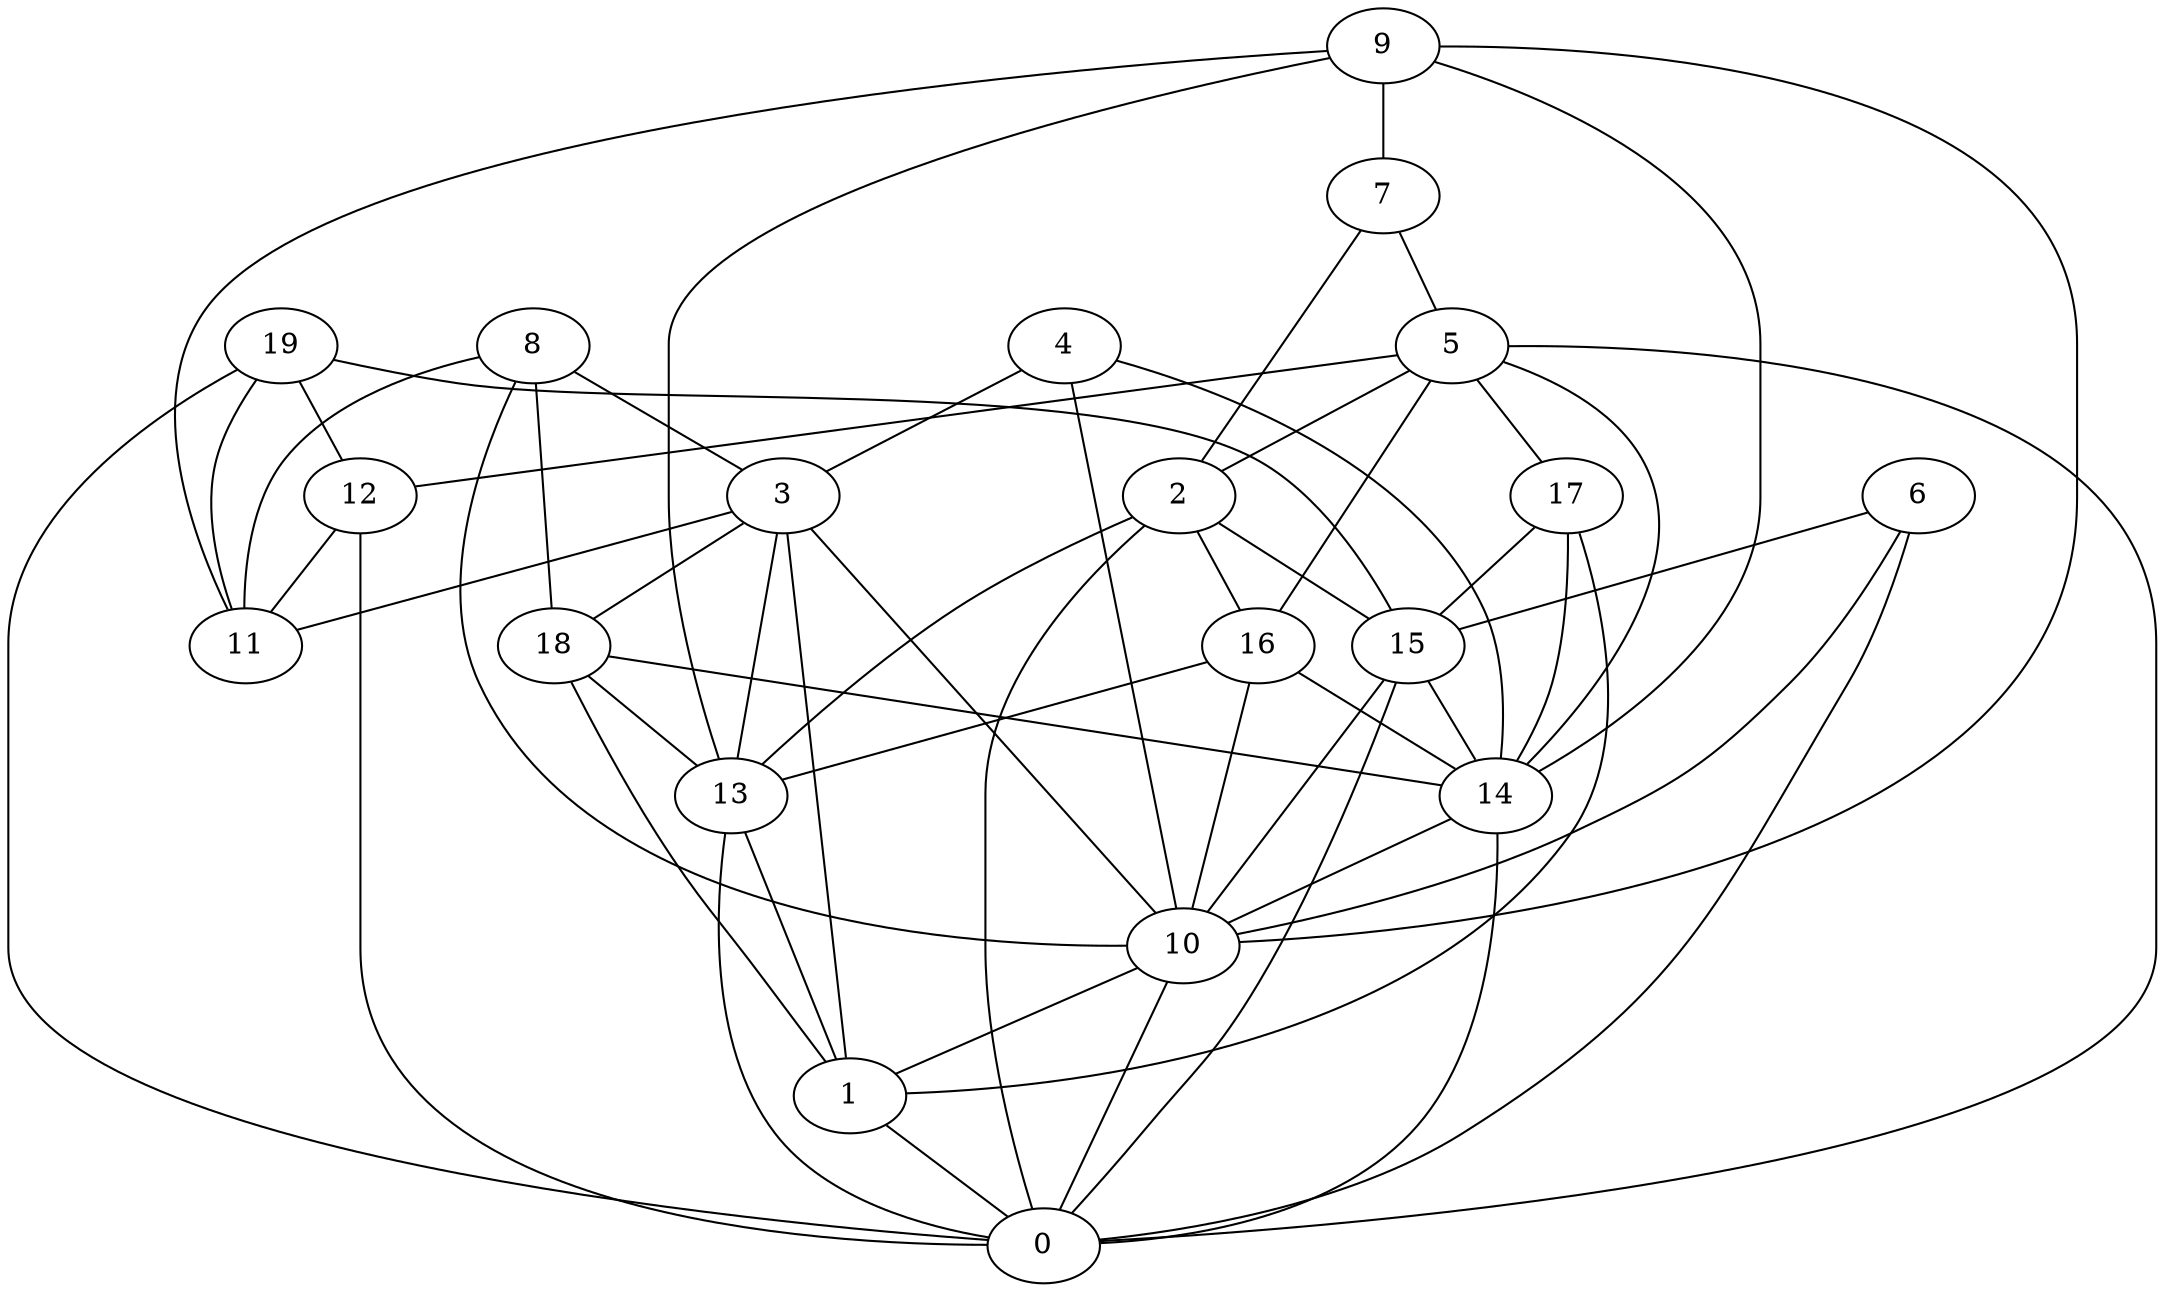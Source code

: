 digraph GG_graph {

subgraph G_graph {
edge [color = black]
"12" -> "11" [dir = none]
"12" -> "0" [dir = none]
"4" -> "3" [dir = none]
"4" -> "10" [dir = none]
"4" -> "14" [dir = none]
"7" -> "2" [dir = none]
"7" -> "5" [dir = none]
"17" -> "14" [dir = none]
"17" -> "15" [dir = none]
"17" -> "1" [dir = none]
"6" -> "15" [dir = none]
"6" -> "10" [dir = none]
"6" -> "0" [dir = none]
"19" -> "11" [dir = none]
"19" -> "12" [dir = none]
"19" -> "0" [dir = none]
"19" -> "15" [dir = none]
"2" -> "16" [dir = none]
"2" -> "15" [dir = none]
"2" -> "0" [dir = none]
"2" -> "13" [dir = none]
"5" -> "14" [dir = none]
"5" -> "0" [dir = none]
"5" -> "16" [dir = none]
"5" -> "12" [dir = none]
"5" -> "2" [dir = none]
"5" -> "17" [dir = none]
"18" -> "13" [dir = none]
"18" -> "1" [dir = none]
"18" -> "14" [dir = none]
"10" -> "1" [dir = none]
"10" -> "0" [dir = none]
"13" -> "1" [dir = none]
"13" -> "0" [dir = none]
"15" -> "10" [dir = none]
"15" -> "0" [dir = none]
"15" -> "14" [dir = none]
"8" -> "10" [dir = none]
"8" -> "11" [dir = none]
"8" -> "3" [dir = none]
"8" -> "18" [dir = none]
"3" -> "11" [dir = none]
"3" -> "10" [dir = none]
"3" -> "1" [dir = none]
"3" -> "18" [dir = none]
"3" -> "13" [dir = none]
"16" -> "13" [dir = none]
"16" -> "14" [dir = none]
"16" -> "10" [dir = none]
"14" -> "10" [dir = none]
"14" -> "0" [dir = none]
"1" -> "0" [dir = none]
"9" -> "10" [dir = none]
"9" -> "13" [dir = none]
"9" -> "7" [dir = none]
"9" -> "14" [dir = none]
"9" -> "11" [dir = none]
}

}
